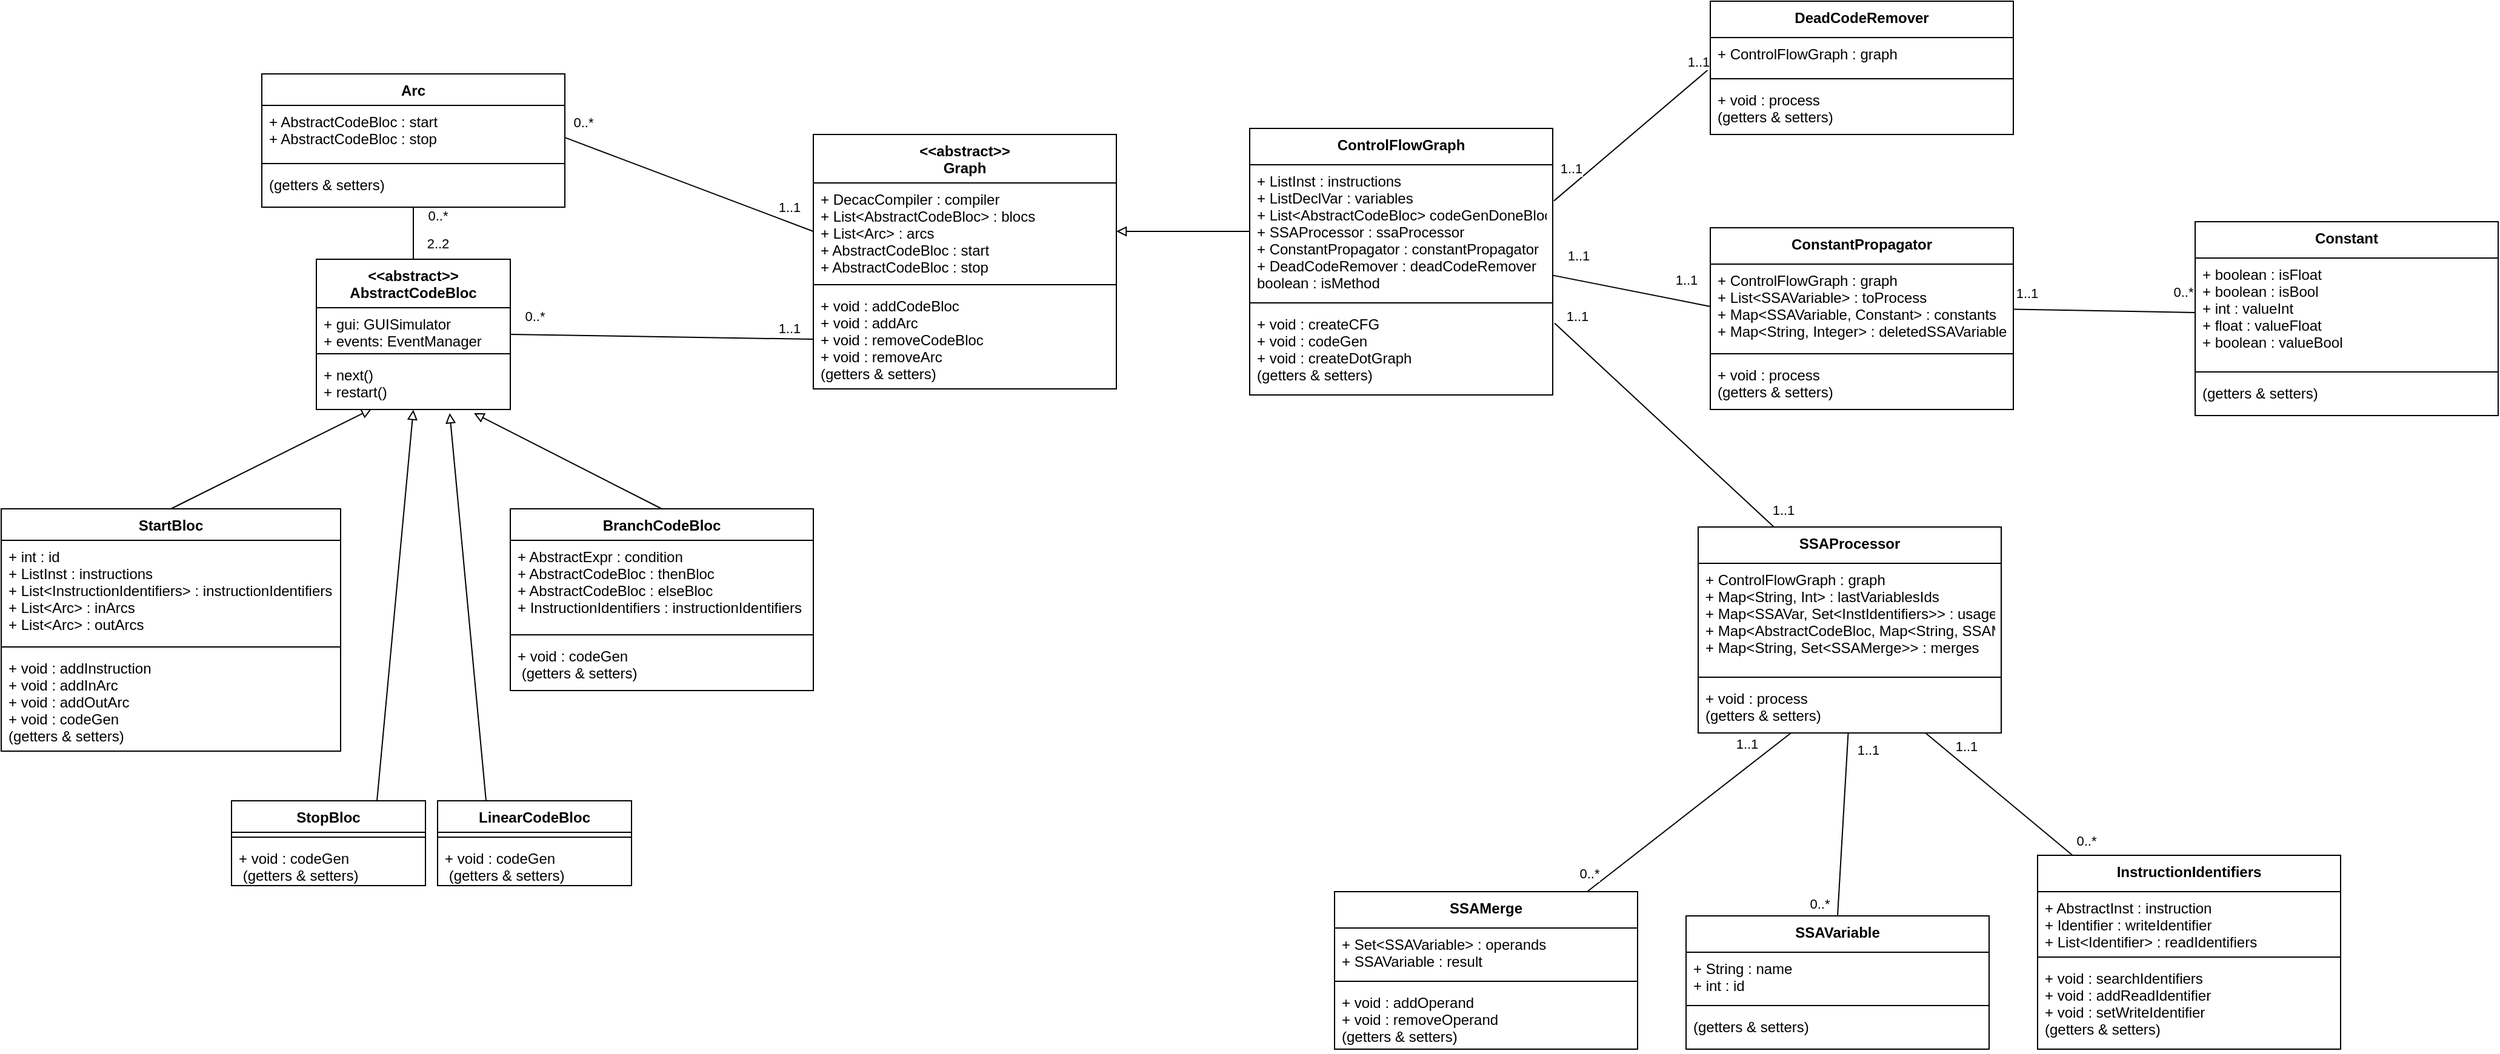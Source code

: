 <mxfile version="16.4.0" type="device"><diagram id="5f9i_SP46c4xs6lygFq-" name="Page-1"><mxGraphModel dx="1354" dy="938" grid="1" gridSize="10" guides="1" tooltips="1" connect="1" arrows="1" fold="1" page="1" pageScale="1" pageWidth="827" pageHeight="1169" math="0" shadow="0"><root><mxCell id="0"/><mxCell id="1" parent="0"/><mxCell id="W0leJBsb8lHbk18-cT7v-58" style="edgeStyle=none;rounded=0;orthogonalLoop=1;jettySize=auto;html=1;exitX=1;exitY=0.5;exitDx=0;exitDy=0;entryX=0;entryY=0.5;entryDx=0;entryDy=0;endArrow=none;endFill=0;" edge="1" parent="1" source="W0leJBsb8lHbk18-cT7v-6" target="W0leJBsb8lHbk18-cT7v-54"><mxGeometry relative="1" as="geometry"/></mxCell><mxCell id="W0leJBsb8lHbk18-cT7v-59" value="1..1" style="edgeLabel;html=1;align=center;verticalAlign=middle;resizable=0;points=[];" vertex="1" connectable="0" parent="W0leJBsb8lHbk18-cT7v-58"><mxGeometry x="0.91" y="1" relative="1" as="geometry"><mxPoint x="-9" y="-8" as="offset"/></mxGeometry></mxCell><mxCell id="W0leJBsb8lHbk18-cT7v-60" value="0..*" style="edgeLabel;html=1;align=center;verticalAlign=middle;resizable=0;points=[];" vertex="1" connectable="0" parent="W0leJBsb8lHbk18-cT7v-58"><mxGeometry x="-0.928" y="1" relative="1" as="geometry"><mxPoint x="11" y="-14" as="offset"/></mxGeometry></mxCell><mxCell id="W0leJBsb8lHbk18-cT7v-6" value="&lt;&lt;abstract&gt;&gt;&#10;AbstractCodeBloc" style="swimlane;fontStyle=1;align=center;verticalAlign=top;childLayout=stackLayout;horizontal=1;startSize=40;horizontalStack=0;resizeParent=1;resizeParentMax=0;resizeLast=0;collapsible=1;marginBottom=0;" vertex="1" parent="1"><mxGeometry x="550" y="223" width="160" height="124" as="geometry"/></mxCell><mxCell id="W0leJBsb8lHbk18-cT7v-7" value="+ gui: GUISimulator&#10;+ events: EventManager " style="text;strokeColor=none;fillColor=none;align=left;verticalAlign=top;spacingLeft=4;spacingRight=4;overflow=hidden;rotatable=0;points=[[0,0.5],[1,0.5]];portConstraint=eastwest;" vertex="1" parent="W0leJBsb8lHbk18-cT7v-6"><mxGeometry y="40" width="160" height="34" as="geometry"/></mxCell><mxCell id="W0leJBsb8lHbk18-cT7v-8" value="" style="line;strokeWidth=1;fillColor=none;align=left;verticalAlign=middle;spacingTop=-1;spacingLeft=3;spacingRight=3;rotatable=0;labelPosition=right;points=[];portConstraint=eastwest;" vertex="1" parent="W0leJBsb8lHbk18-cT7v-6"><mxGeometry y="74" width="160" height="8" as="geometry"/></mxCell><mxCell id="W0leJBsb8lHbk18-cT7v-9" value="+ next()&#10;+ restart()" style="text;strokeColor=none;fillColor=none;align=left;verticalAlign=top;spacingLeft=4;spacingRight=4;overflow=hidden;rotatable=0;points=[[0,0.5],[1,0.5]];portConstraint=eastwest;" vertex="1" parent="W0leJBsb8lHbk18-cT7v-6"><mxGeometry y="82" width="160" height="42" as="geometry"/></mxCell><mxCell id="W0leJBsb8lHbk18-cT7v-43" style="rounded=0;orthogonalLoop=1;jettySize=auto;html=1;exitX=0.5;exitY=0;exitDx=0;exitDy=0;entryX=0.285;entryY=0.989;entryDx=0;entryDy=0;entryPerimeter=0;endArrow=block;endFill=0;" edge="1" parent="1" source="W0leJBsb8lHbk18-cT7v-28" target="W0leJBsb8lHbk18-cT7v-9"><mxGeometry relative="1" as="geometry"><mxPoint x="630" y="370" as="targetPoint"/></mxGeometry></mxCell><mxCell id="W0leJBsb8lHbk18-cT7v-28" value="StartBloc" style="swimlane;fontStyle=1;align=center;verticalAlign=top;childLayout=stackLayout;horizontal=1;startSize=26;horizontalStack=0;resizeParent=1;resizeParentMax=0;resizeLast=0;collapsible=1;marginBottom=0;" vertex="1" parent="1"><mxGeometry x="290" y="429" width="280" height="200" as="geometry"/></mxCell><mxCell id="W0leJBsb8lHbk18-cT7v-29" value="+ int : id&#10;+ ListInst : instructions&#10;+ List&lt;InstructionIdentifiers&gt; : instructionIdentifiers&#10;+ List&lt;Arc&gt; : inArcs&#10;+ List&lt;Arc&gt; : outArcs" style="text;strokeColor=none;fillColor=none;align=left;verticalAlign=top;spacingLeft=4;spacingRight=4;overflow=hidden;rotatable=0;points=[[0,0.5],[1,0.5]];portConstraint=eastwest;" vertex="1" parent="W0leJBsb8lHbk18-cT7v-28"><mxGeometry y="26" width="280" height="84" as="geometry"/></mxCell><mxCell id="W0leJBsb8lHbk18-cT7v-30" value="" style="line;strokeWidth=1;fillColor=none;align=left;verticalAlign=middle;spacingTop=-1;spacingLeft=3;spacingRight=3;rotatable=0;labelPosition=right;points=[];portConstraint=eastwest;" vertex="1" parent="W0leJBsb8lHbk18-cT7v-28"><mxGeometry y="110" width="280" height="8" as="geometry"/></mxCell><mxCell id="W0leJBsb8lHbk18-cT7v-31" value="+ void : addInstruction&#10;+ void : addInArc&#10;+ void : addOutArc&#10;+ void : codeGen&#10;(getters &amp; setters)&#10; " style="text;strokeColor=none;fillColor=none;align=left;verticalAlign=top;spacingLeft=4;spacingRight=4;overflow=hidden;rotatable=0;points=[[0,0.5],[1,0.5]];portConstraint=eastwest;" vertex="1" parent="W0leJBsb8lHbk18-cT7v-28"><mxGeometry y="118" width="280" height="82" as="geometry"/></mxCell><mxCell id="W0leJBsb8lHbk18-cT7v-45" style="rounded=0;orthogonalLoop=1;jettySize=auto;html=1;endArrow=block;endFill=0;entryX=0.5;entryY=1.005;entryDx=0;entryDy=0;entryPerimeter=0;exitX=0.75;exitY=0;exitDx=0;exitDy=0;" edge="1" parent="1" source="W0leJBsb8lHbk18-cT7v-32" target="W0leJBsb8lHbk18-cT7v-9"><mxGeometry relative="1" as="geometry"><mxPoint x="640" y="350" as="targetPoint"/></mxGeometry></mxCell><mxCell id="W0leJBsb8lHbk18-cT7v-32" value="StopBloc" style="swimlane;fontStyle=1;align=center;verticalAlign=top;childLayout=stackLayout;horizontal=1;startSize=26;horizontalStack=0;resizeParent=1;resizeParentMax=0;resizeLast=0;collapsible=1;marginBottom=0;" vertex="1" parent="1"><mxGeometry x="480" y="670" width="160" height="70" as="geometry"/></mxCell><mxCell id="W0leJBsb8lHbk18-cT7v-34" value="" style="line;strokeWidth=1;fillColor=none;align=left;verticalAlign=middle;spacingTop=-1;spacingLeft=3;spacingRight=3;rotatable=0;labelPosition=right;points=[];portConstraint=eastwest;" vertex="1" parent="W0leJBsb8lHbk18-cT7v-32"><mxGeometry y="26" width="160" height="8" as="geometry"/></mxCell><mxCell id="W0leJBsb8lHbk18-cT7v-35" value="+ void : codeGen&#10; (getters &amp; setters)" style="text;strokeColor=none;fillColor=none;align=left;verticalAlign=top;spacingLeft=4;spacingRight=4;overflow=hidden;rotatable=0;points=[[0,0.5],[1,0.5]];portConstraint=eastwest;" vertex="1" parent="W0leJBsb8lHbk18-cT7v-32"><mxGeometry y="34" width="160" height="36" as="geometry"/></mxCell><mxCell id="W0leJBsb8lHbk18-cT7v-44" style="rounded=0;orthogonalLoop=1;jettySize=auto;html=1;endArrow=block;endFill=0;exitX=0.5;exitY=0;exitDx=0;exitDy=0;" edge="1" parent="1" source="W0leJBsb8lHbk18-cT7v-36"><mxGeometry relative="1" as="geometry"><mxPoint x="680" y="350" as="targetPoint"/></mxGeometry></mxCell><mxCell id="W0leJBsb8lHbk18-cT7v-36" value="BranchCodeBloc" style="swimlane;fontStyle=1;align=center;verticalAlign=top;childLayout=stackLayout;horizontal=1;startSize=26;horizontalStack=0;resizeParent=1;resizeParentMax=0;resizeLast=0;collapsible=1;marginBottom=0;" vertex="1" parent="1"><mxGeometry x="710" y="429" width="250" height="150" as="geometry"/></mxCell><mxCell id="W0leJBsb8lHbk18-cT7v-37" value="+ AbstractExpr : condition&#10;+ AbstractCodeBloc : thenBloc&#10;+ AbstractCodeBloc : elseBloc&#10;+ InstructionIdentifiers : instructionIdentifiers" style="text;strokeColor=none;fillColor=none;align=left;verticalAlign=top;spacingLeft=4;spacingRight=4;overflow=hidden;rotatable=0;points=[[0,0.5],[1,0.5]];portConstraint=eastwest;" vertex="1" parent="W0leJBsb8lHbk18-cT7v-36"><mxGeometry y="26" width="250" height="74" as="geometry"/></mxCell><mxCell id="W0leJBsb8lHbk18-cT7v-38" value="" style="line;strokeWidth=1;fillColor=none;align=left;verticalAlign=middle;spacingTop=-1;spacingLeft=3;spacingRight=3;rotatable=0;labelPosition=right;points=[];portConstraint=eastwest;" vertex="1" parent="W0leJBsb8lHbk18-cT7v-36"><mxGeometry y="100" width="250" height="8" as="geometry"/></mxCell><mxCell id="W0leJBsb8lHbk18-cT7v-39" value="+ void : codeGen&#10; (getters &amp; setters)" style="text;strokeColor=none;fillColor=none;align=left;verticalAlign=top;spacingLeft=4;spacingRight=4;overflow=hidden;rotatable=0;points=[[0,0.5],[1,0.5]];portConstraint=eastwest;" vertex="1" parent="W0leJBsb8lHbk18-cT7v-36"><mxGeometry y="108" width="250" height="42" as="geometry"/></mxCell><mxCell id="W0leJBsb8lHbk18-cT7v-46" style="rounded=0;orthogonalLoop=1;jettySize=auto;html=1;endArrow=block;endFill=0;exitX=0.25;exitY=0;exitDx=0;exitDy=0;" edge="1" parent="1" source="W0leJBsb8lHbk18-cT7v-40"><mxGeometry relative="1" as="geometry"><mxPoint x="660" y="350" as="targetPoint"/></mxGeometry></mxCell><mxCell id="W0leJBsb8lHbk18-cT7v-40" value="LinearCodeBloc" style="swimlane;fontStyle=1;align=center;verticalAlign=top;childLayout=stackLayout;horizontal=1;startSize=26;horizontalStack=0;resizeParent=1;resizeParentMax=0;resizeLast=0;collapsible=1;marginBottom=0;" vertex="1" parent="1"><mxGeometry x="650" y="670" width="160" height="70" as="geometry"/></mxCell><mxCell id="W0leJBsb8lHbk18-cT7v-41" value="" style="line;strokeWidth=1;fillColor=none;align=left;verticalAlign=middle;spacingTop=-1;spacingLeft=3;spacingRight=3;rotatable=0;labelPosition=right;points=[];portConstraint=eastwest;" vertex="1" parent="W0leJBsb8lHbk18-cT7v-40"><mxGeometry y="26" width="160" height="8" as="geometry"/></mxCell><mxCell id="W0leJBsb8lHbk18-cT7v-42" value="+ void : codeGen&#10; (getters &amp; setters)" style="text;strokeColor=none;fillColor=none;align=left;verticalAlign=top;spacingLeft=4;spacingRight=4;overflow=hidden;rotatable=0;points=[[0,0.5],[1,0.5]];portConstraint=eastwest;" vertex="1" parent="W0leJBsb8lHbk18-cT7v-40"><mxGeometry y="34" width="160" height="36" as="geometry"/></mxCell><mxCell id="W0leJBsb8lHbk18-cT7v-61" style="edgeStyle=none;rounded=0;orthogonalLoop=1;jettySize=auto;html=1;exitX=0.5;exitY=1;exitDx=0;exitDy=0;entryX=0.5;entryY=0;entryDx=0;entryDy=0;endArrow=none;endFill=0;" edge="1" parent="1" source="W0leJBsb8lHbk18-cT7v-47" target="W0leJBsb8lHbk18-cT7v-6"><mxGeometry relative="1" as="geometry"/></mxCell><mxCell id="W0leJBsb8lHbk18-cT7v-62" value="0..*" style="edgeLabel;html=1;align=center;verticalAlign=middle;resizable=0;points=[];" vertex="1" connectable="0" parent="W0leJBsb8lHbk18-cT7v-61"><mxGeometry x="-0.688" y="2" relative="1" as="geometry"><mxPoint x="18" as="offset"/></mxGeometry></mxCell><mxCell id="W0leJBsb8lHbk18-cT7v-63" value="2..2" style="edgeLabel;html=1;align=center;verticalAlign=middle;resizable=0;points=[];" vertex="1" connectable="0" parent="W0leJBsb8lHbk18-cT7v-61"><mxGeometry x="0.588" relative="1" as="geometry"><mxPoint x="20" y="-4" as="offset"/></mxGeometry></mxCell><mxCell id="W0leJBsb8lHbk18-cT7v-47" value="Arc" style="swimlane;fontStyle=1;align=center;verticalAlign=top;childLayout=stackLayout;horizontal=1;startSize=26;horizontalStack=0;resizeParent=1;resizeParentMax=0;resizeLast=0;collapsible=1;marginBottom=0;" vertex="1" parent="1"><mxGeometry x="505" y="70" width="250" height="110" as="geometry"/></mxCell><mxCell id="W0leJBsb8lHbk18-cT7v-48" value="+ AbstractCodeBloc : start&#10;+ AbstractCodeBloc : stop" style="text;strokeColor=none;fillColor=none;align=left;verticalAlign=top;spacingLeft=4;spacingRight=4;overflow=hidden;rotatable=0;points=[[0,0.5],[1,0.5]];portConstraint=eastwest;" vertex="1" parent="W0leJBsb8lHbk18-cT7v-47"><mxGeometry y="26" width="250" height="44" as="geometry"/></mxCell><mxCell id="W0leJBsb8lHbk18-cT7v-49" value="" style="line;strokeWidth=1;fillColor=none;align=left;verticalAlign=middle;spacingTop=-1;spacingLeft=3;spacingRight=3;rotatable=0;labelPosition=right;points=[];portConstraint=eastwest;" vertex="1" parent="W0leJBsb8lHbk18-cT7v-47"><mxGeometry y="70" width="250" height="8" as="geometry"/></mxCell><mxCell id="W0leJBsb8lHbk18-cT7v-50" value="(getters &amp; setters)" style="text;strokeColor=none;fillColor=none;align=left;verticalAlign=top;spacingLeft=4;spacingRight=4;overflow=hidden;rotatable=0;points=[[0,0.5],[1,0.5]];portConstraint=eastwest;" vertex="1" parent="W0leJBsb8lHbk18-cT7v-47"><mxGeometry y="78" width="250" height="32" as="geometry"/></mxCell><mxCell id="W0leJBsb8lHbk18-cT7v-51" value="&lt;&lt;abstract&gt;&gt;&#10;Graph" style="swimlane;fontStyle=1;align=center;verticalAlign=top;childLayout=stackLayout;horizontal=1;startSize=40;horizontalStack=0;resizeParent=1;resizeParentMax=0;resizeLast=0;collapsible=1;marginBottom=0;" vertex="1" parent="1"><mxGeometry x="960" y="120" width="250" height="210" as="geometry"/></mxCell><mxCell id="W0leJBsb8lHbk18-cT7v-52" value="+ DecacCompiler : compiler&#10;+ List&lt;AbstractCodeBloc&gt; : blocs&#10;+ List&lt;Arc&gt; : arcs&#10;+ AbstractCodeBloc : start&#10;+ AbstractCodeBloc : stop" style="text;strokeColor=none;fillColor=none;align=left;verticalAlign=top;spacingLeft=4;spacingRight=4;overflow=hidden;rotatable=0;points=[[0,0.5],[1,0.5]];portConstraint=eastwest;" vertex="1" parent="W0leJBsb8lHbk18-cT7v-51"><mxGeometry y="40" width="250" height="80" as="geometry"/></mxCell><mxCell id="W0leJBsb8lHbk18-cT7v-53" value="" style="line;strokeWidth=1;fillColor=none;align=left;verticalAlign=middle;spacingTop=-1;spacingLeft=3;spacingRight=3;rotatable=0;labelPosition=right;points=[];portConstraint=eastwest;" vertex="1" parent="W0leJBsb8lHbk18-cT7v-51"><mxGeometry y="120" width="250" height="8" as="geometry"/></mxCell><mxCell id="W0leJBsb8lHbk18-cT7v-54" value="+ void : addCodeBloc&#10;+ void : addArc&#10;+ void : removeCodeBloc&#10;+ void : removeArc&#10;(getters &amp; setters)" style="text;strokeColor=none;fillColor=none;align=left;verticalAlign=top;spacingLeft=4;spacingRight=4;overflow=hidden;rotatable=0;points=[[0,0.5],[1,0.5]];portConstraint=eastwest;" vertex="1" parent="W0leJBsb8lHbk18-cT7v-51"><mxGeometry y="128" width="250" height="82" as="geometry"/></mxCell><mxCell id="W0leJBsb8lHbk18-cT7v-55" style="edgeStyle=none;rounded=0;orthogonalLoop=1;jettySize=auto;html=1;entryX=0;entryY=0.5;entryDx=0;entryDy=0;endArrow=none;endFill=0;exitX=1.002;exitY=0.607;exitDx=0;exitDy=0;exitPerimeter=0;" edge="1" parent="1" source="W0leJBsb8lHbk18-cT7v-48" target="W0leJBsb8lHbk18-cT7v-52"><mxGeometry relative="1" as="geometry"/></mxCell><mxCell id="W0leJBsb8lHbk18-cT7v-56" value="1..1" style="edgeLabel;html=1;align=center;verticalAlign=middle;resizable=0;points=[];" vertex="1" connectable="0" parent="W0leJBsb8lHbk18-cT7v-55"><mxGeometry x="0.875" y="1" relative="1" as="geometry"><mxPoint x="-8" y="-14" as="offset"/></mxGeometry></mxCell><mxCell id="W0leJBsb8lHbk18-cT7v-57" value="0..*" style="edgeLabel;html=1;align=center;verticalAlign=middle;resizable=0;points=[];" vertex="1" connectable="0" parent="W0leJBsb8lHbk18-cT7v-55"><mxGeometry x="-0.86" y="-2" relative="1" as="geometry"><mxPoint y="-20" as="offset"/></mxGeometry></mxCell><mxCell id="W0leJBsb8lHbk18-cT7v-64" value="ControlFlowGraph" style="swimlane;fontStyle=1;align=center;verticalAlign=top;childLayout=stackLayout;horizontal=1;startSize=30;horizontalStack=0;resizeParent=1;resizeParentMax=0;resizeLast=0;collapsible=1;marginBottom=0;" vertex="1" parent="1"><mxGeometry x="1320" y="115" width="250" height="220" as="geometry"/></mxCell><mxCell id="W0leJBsb8lHbk18-cT7v-65" value="+ ListInst : instructions&#10;+ ListDeclVar : variables&#10;+ List&lt;AbstractCodeBloc&gt; codeGenDoneBlocs&#10;+ SSAProcessor : ssaProcessor&#10;+ ConstantPropagator : constantPropagator&#10;+ DeadCodeRemover : deadCodeRemover&#10;boolean : isMethod" style="text;strokeColor=none;fillColor=none;align=left;verticalAlign=top;spacingLeft=4;spacingRight=4;overflow=hidden;rotatable=0;points=[[0,0.5],[1,0.5]];portConstraint=eastwest;" vertex="1" parent="W0leJBsb8lHbk18-cT7v-64"><mxGeometry y="30" width="250" height="110" as="geometry"/></mxCell><mxCell id="W0leJBsb8lHbk18-cT7v-66" value="" style="line;strokeWidth=1;fillColor=none;align=left;verticalAlign=middle;spacingTop=-1;spacingLeft=3;spacingRight=3;rotatable=0;labelPosition=right;points=[];portConstraint=eastwest;" vertex="1" parent="W0leJBsb8lHbk18-cT7v-64"><mxGeometry y="140" width="250" height="8" as="geometry"/></mxCell><mxCell id="W0leJBsb8lHbk18-cT7v-67" value="+ void : createCFG&#10;+ void : codeGen&#10;+ void : createDotGraph&#10;(getters &amp; setters)" style="text;strokeColor=none;fillColor=none;align=left;verticalAlign=top;spacingLeft=4;spacingRight=4;overflow=hidden;rotatable=0;points=[[0,0.5],[1,0.5]];portConstraint=eastwest;" vertex="1" parent="W0leJBsb8lHbk18-cT7v-64"><mxGeometry y="148" width="250" height="72" as="geometry"/></mxCell><mxCell id="W0leJBsb8lHbk18-cT7v-68" style="edgeStyle=none;rounded=0;orthogonalLoop=1;jettySize=auto;html=1;entryX=0;entryY=0.5;entryDx=0;entryDy=0;endArrow=none;endFill=0;startArrow=block;startFill=0;" edge="1" parent="1" source="W0leJBsb8lHbk18-cT7v-52" target="W0leJBsb8lHbk18-cT7v-65"><mxGeometry relative="1" as="geometry"/></mxCell><mxCell id="W0leJBsb8lHbk18-cT7v-97" style="edgeStyle=none;rounded=0;orthogonalLoop=1;jettySize=auto;html=1;exitX=0.5;exitY=0;exitDx=0;exitDy=0;startArrow=none;startFill=0;endArrow=none;endFill=0;" edge="1" parent="1" source="W0leJBsb8lHbk18-cT7v-69" target="W0leJBsb8lHbk18-cT7v-84"><mxGeometry relative="1" as="geometry"/></mxCell><mxCell id="W0leJBsb8lHbk18-cT7v-114" value="1..1" style="edgeLabel;html=1;align=center;verticalAlign=middle;resizable=0;points=[];" vertex="1" connectable="0" parent="W0leJBsb8lHbk18-cT7v-97"><mxGeometry x="0.821" y="-1" relative="1" as="geometry"><mxPoint x="16" as="offset"/></mxGeometry></mxCell><mxCell id="W0leJBsb8lHbk18-cT7v-117" value="0..*" style="edgeLabel;html=1;align=center;verticalAlign=middle;resizable=0;points=[];" vertex="1" connectable="0" parent="W0leJBsb8lHbk18-cT7v-97"><mxGeometry x="-0.869" y="1" relative="1" as="geometry"><mxPoint x="-15" as="offset"/></mxGeometry></mxCell><mxCell id="W0leJBsb8lHbk18-cT7v-69" value="SSAVariable" style="swimlane;fontStyle=1;align=center;verticalAlign=top;childLayout=stackLayout;horizontal=1;startSize=30;horizontalStack=0;resizeParent=1;resizeParentMax=0;resizeLast=0;collapsible=1;marginBottom=0;" vertex="1" parent="1"><mxGeometry x="1680" y="765" width="250" height="110" as="geometry"/></mxCell><mxCell id="W0leJBsb8lHbk18-cT7v-70" value="+ String : name&#10;+ int : id" style="text;strokeColor=none;fillColor=none;align=left;verticalAlign=top;spacingLeft=4;spacingRight=4;overflow=hidden;rotatable=0;points=[[0,0.5],[1,0.5]];portConstraint=eastwest;" vertex="1" parent="W0leJBsb8lHbk18-cT7v-69"><mxGeometry y="30" width="250" height="40" as="geometry"/></mxCell><mxCell id="W0leJBsb8lHbk18-cT7v-71" value="" style="line;strokeWidth=1;fillColor=none;align=left;verticalAlign=middle;spacingTop=-1;spacingLeft=3;spacingRight=3;rotatable=0;labelPosition=right;points=[];portConstraint=eastwest;" vertex="1" parent="W0leJBsb8lHbk18-cT7v-69"><mxGeometry y="70" width="250" height="8" as="geometry"/></mxCell><mxCell id="W0leJBsb8lHbk18-cT7v-72" value="(getters &amp; setters)" style="text;strokeColor=none;fillColor=none;align=left;verticalAlign=top;spacingLeft=4;spacingRight=4;overflow=hidden;rotatable=0;points=[[0,0.5],[1,0.5]];portConstraint=eastwest;" vertex="1" parent="W0leJBsb8lHbk18-cT7v-69"><mxGeometry y="78" width="250" height="32" as="geometry"/></mxCell><mxCell id="W0leJBsb8lHbk18-cT7v-98" style="edgeStyle=none;rounded=0;orthogonalLoop=1;jettySize=auto;html=1;entryX=0.307;entryY=0.997;entryDx=0;entryDy=0;entryPerimeter=0;startArrow=none;startFill=0;endArrow=none;endFill=0;" edge="1" parent="1" source="W0leJBsb8lHbk18-cT7v-73" target="W0leJBsb8lHbk18-cT7v-84"><mxGeometry relative="1" as="geometry"/></mxCell><mxCell id="W0leJBsb8lHbk18-cT7v-115" value="1..1" style="edgeLabel;html=1;align=center;verticalAlign=middle;resizable=0;points=[];" vertex="1" connectable="0" parent="W0leJBsb8lHbk18-cT7v-98"><mxGeometry x="0.869" relative="1" as="geometry"><mxPoint x="-26" as="offset"/></mxGeometry></mxCell><mxCell id="W0leJBsb8lHbk18-cT7v-118" value="0..*" style="edgeLabel;html=1;align=center;verticalAlign=middle;resizable=0;points=[];" vertex="1" connectable="0" parent="W0leJBsb8lHbk18-cT7v-98"><mxGeometry x="-0.896" relative="1" as="geometry"><mxPoint x="-7" y="-8" as="offset"/></mxGeometry></mxCell><mxCell id="W0leJBsb8lHbk18-cT7v-73" value="SSAMerge" style="swimlane;fontStyle=1;align=center;verticalAlign=top;childLayout=stackLayout;horizontal=1;startSize=30;horizontalStack=0;resizeParent=1;resizeParentMax=0;resizeLast=0;collapsible=1;marginBottom=0;" vertex="1" parent="1"><mxGeometry x="1390" y="745" width="250" height="130" as="geometry"/></mxCell><mxCell id="W0leJBsb8lHbk18-cT7v-74" value="+ Set&lt;SSAVariable&gt; : operands&#10;+ SSAVariable : result" style="text;strokeColor=none;fillColor=none;align=left;verticalAlign=top;spacingLeft=4;spacingRight=4;overflow=hidden;rotatable=0;points=[[0,0.5],[1,0.5]];portConstraint=eastwest;" vertex="1" parent="W0leJBsb8lHbk18-cT7v-73"><mxGeometry y="30" width="250" height="40" as="geometry"/></mxCell><mxCell id="W0leJBsb8lHbk18-cT7v-75" value="" style="line;strokeWidth=1;fillColor=none;align=left;verticalAlign=middle;spacingTop=-1;spacingLeft=3;spacingRight=3;rotatable=0;labelPosition=right;points=[];portConstraint=eastwest;" vertex="1" parent="W0leJBsb8lHbk18-cT7v-73"><mxGeometry y="70" width="250" height="8" as="geometry"/></mxCell><mxCell id="W0leJBsb8lHbk18-cT7v-76" value="+ void : addOperand&#10;+ void : removeOperand&#10;(getters &amp; setters)" style="text;strokeColor=none;fillColor=none;align=left;verticalAlign=top;spacingLeft=4;spacingRight=4;overflow=hidden;rotatable=0;points=[[0,0.5],[1,0.5]];portConstraint=eastwest;" vertex="1" parent="W0leJBsb8lHbk18-cT7v-73"><mxGeometry y="78" width="250" height="52" as="geometry"/></mxCell><mxCell id="W0leJBsb8lHbk18-cT7v-99" style="edgeStyle=none;rounded=0;orthogonalLoop=1;jettySize=auto;html=1;entryX=0.75;entryY=1;entryDx=0;entryDy=0;startArrow=none;startFill=0;endArrow=none;endFill=0;" edge="1" parent="1" source="W0leJBsb8lHbk18-cT7v-77" target="W0leJBsb8lHbk18-cT7v-81"><mxGeometry relative="1" as="geometry"/></mxCell><mxCell id="W0leJBsb8lHbk18-cT7v-113" value="1..1" style="edgeLabel;html=1;align=center;verticalAlign=middle;resizable=0;points=[];" vertex="1" connectable="0" parent="W0leJBsb8lHbk18-cT7v-99"><mxGeometry x="0.817" y="2" relative="1" as="geometry"><mxPoint x="23" as="offset"/></mxGeometry></mxCell><mxCell id="W0leJBsb8lHbk18-cT7v-116" value="0..*" style="edgeLabel;html=1;align=center;verticalAlign=middle;resizable=0;points=[];" vertex="1" connectable="0" parent="W0leJBsb8lHbk18-cT7v-99"><mxGeometry x="-0.795" y="-2" relative="1" as="geometry"><mxPoint x="22" as="offset"/></mxGeometry></mxCell><mxCell id="W0leJBsb8lHbk18-cT7v-77" value="InstructionIdentifiers" style="swimlane;fontStyle=1;align=center;verticalAlign=top;childLayout=stackLayout;horizontal=1;startSize=30;horizontalStack=0;resizeParent=1;resizeParentMax=0;resizeLast=0;collapsible=1;marginBottom=0;" vertex="1" parent="1"><mxGeometry x="1970" y="715" width="250" height="160" as="geometry"/></mxCell><mxCell id="W0leJBsb8lHbk18-cT7v-78" value="+ AbstractInst : instruction&#10;+ Identifier : writeIdentifier&#10;+ List&lt;Identifier&gt; : readIdentifiers" style="text;strokeColor=none;fillColor=none;align=left;verticalAlign=top;spacingLeft=4;spacingRight=4;overflow=hidden;rotatable=0;points=[[0,0.5],[1,0.5]];portConstraint=eastwest;" vertex="1" parent="W0leJBsb8lHbk18-cT7v-77"><mxGeometry y="30" width="250" height="50" as="geometry"/></mxCell><mxCell id="W0leJBsb8lHbk18-cT7v-79" value="" style="line;strokeWidth=1;fillColor=none;align=left;verticalAlign=middle;spacingTop=-1;spacingLeft=3;spacingRight=3;rotatable=0;labelPosition=right;points=[];portConstraint=eastwest;" vertex="1" parent="W0leJBsb8lHbk18-cT7v-77"><mxGeometry y="80" width="250" height="8" as="geometry"/></mxCell><mxCell id="W0leJBsb8lHbk18-cT7v-80" value="+ void : searchIdentifiers&#10;+ void : addReadIdentifier&#10;+ void : setWriteIdentifier&#10;(getters &amp; setters)" style="text;strokeColor=none;fillColor=none;align=left;verticalAlign=top;spacingLeft=4;spacingRight=4;overflow=hidden;rotatable=0;points=[[0,0.5],[1,0.5]];portConstraint=eastwest;" vertex="1" parent="W0leJBsb8lHbk18-cT7v-77"><mxGeometry y="88" width="250" height="72" as="geometry"/></mxCell><mxCell id="W0leJBsb8lHbk18-cT7v-101" style="edgeStyle=none;rounded=0;orthogonalLoop=1;jettySize=auto;html=1;exitX=0.25;exitY=0;exitDx=0;exitDy=0;entryX=1.006;entryY=0.177;entryDx=0;entryDy=0;entryPerimeter=0;startArrow=none;startFill=0;endArrow=none;endFill=0;" edge="1" parent="1" source="W0leJBsb8lHbk18-cT7v-81" target="W0leJBsb8lHbk18-cT7v-67"><mxGeometry relative="1" as="geometry"/></mxCell><mxCell id="W0leJBsb8lHbk18-cT7v-102" value="1..1" style="edgeLabel;html=1;align=center;verticalAlign=middle;resizable=0;points=[];" vertex="1" connectable="0" parent="W0leJBsb8lHbk18-cT7v-101"><mxGeometry x="0.942" relative="1" as="geometry"><mxPoint x="13" y="-11" as="offset"/></mxGeometry></mxCell><mxCell id="W0leJBsb8lHbk18-cT7v-103" value="1..1" style="edgeLabel;html=1;align=center;verticalAlign=middle;resizable=0;points=[];" vertex="1" connectable="0" parent="W0leJBsb8lHbk18-cT7v-101"><mxGeometry x="-0.915" relative="1" as="geometry"><mxPoint x="15" y="-7" as="offset"/></mxGeometry></mxCell><mxCell id="W0leJBsb8lHbk18-cT7v-81" value="SSAProcessor" style="swimlane;fontStyle=1;align=center;verticalAlign=top;childLayout=stackLayout;horizontal=1;startSize=30;horizontalStack=0;resizeParent=1;resizeParentMax=0;resizeLast=0;collapsible=1;marginBottom=0;" vertex="1" parent="1"><mxGeometry x="1690" y="444" width="250" height="170" as="geometry"/></mxCell><mxCell id="W0leJBsb8lHbk18-cT7v-82" value="+ ControlFlowGraph : graph&#10;+ Map&lt;String, Int&gt; : lastVariablesIds&#10;+ Map&lt;SSAVar, Set&lt;InstIdentifiers&gt;&gt; : usages&#10;+ Map&lt;AbstractCodeBloc, Map&lt;String, SSAMerge&gt;&gt; : waifngFusionsCodeBloc&#10;+ Map&lt;String, Set&lt;SSAMerge&gt;&gt; : merges" style="text;strokeColor=none;fillColor=none;align=left;verticalAlign=top;spacingLeft=4;spacingRight=4;overflow=hidden;rotatable=0;points=[[0,0.5],[1,0.5]];portConstraint=eastwest;" vertex="1" parent="W0leJBsb8lHbk18-cT7v-81"><mxGeometry y="30" width="250" height="90" as="geometry"/></mxCell><mxCell id="W0leJBsb8lHbk18-cT7v-83" value="" style="line;strokeWidth=1;fillColor=none;align=left;verticalAlign=middle;spacingTop=-1;spacingLeft=3;spacingRight=3;rotatable=0;labelPosition=right;points=[];portConstraint=eastwest;" vertex="1" parent="W0leJBsb8lHbk18-cT7v-81"><mxGeometry y="120" width="250" height="8" as="geometry"/></mxCell><mxCell id="W0leJBsb8lHbk18-cT7v-84" value="+ void : process&#10;(getters &amp; setters)" style="text;strokeColor=none;fillColor=none;align=left;verticalAlign=top;spacingLeft=4;spacingRight=4;overflow=hidden;rotatable=0;points=[[0,0.5],[1,0.5]];portConstraint=eastwest;" vertex="1" parent="W0leJBsb8lHbk18-cT7v-81"><mxGeometry y="128" width="250" height="42" as="geometry"/></mxCell><mxCell id="W0leJBsb8lHbk18-cT7v-85" value="Constant" style="swimlane;fontStyle=1;align=center;verticalAlign=top;childLayout=stackLayout;horizontal=1;startSize=30;horizontalStack=0;resizeParent=1;resizeParentMax=0;resizeLast=0;collapsible=1;marginBottom=0;" vertex="1" parent="1"><mxGeometry x="2100" y="192" width="250" height="160" as="geometry"/></mxCell><mxCell id="W0leJBsb8lHbk18-cT7v-86" value="+ boolean : isFloat&#10;+ boolean : isBool&#10;+ int : valueInt&#10;+ float : valueFloat&#10;+ boolean : valueBool" style="text;strokeColor=none;fillColor=none;align=left;verticalAlign=top;spacingLeft=4;spacingRight=4;overflow=hidden;rotatable=0;points=[[0,0.5],[1,0.5]];portConstraint=eastwest;" vertex="1" parent="W0leJBsb8lHbk18-cT7v-85"><mxGeometry y="30" width="250" height="90" as="geometry"/></mxCell><mxCell id="W0leJBsb8lHbk18-cT7v-87" value="" style="line;strokeWidth=1;fillColor=none;align=left;verticalAlign=middle;spacingTop=-1;spacingLeft=3;spacingRight=3;rotatable=0;labelPosition=right;points=[];portConstraint=eastwest;" vertex="1" parent="W0leJBsb8lHbk18-cT7v-85"><mxGeometry y="120" width="250" height="8" as="geometry"/></mxCell><mxCell id="W0leJBsb8lHbk18-cT7v-88" value="(getters &amp; setters)" style="text;strokeColor=none;fillColor=none;align=left;verticalAlign=top;spacingLeft=4;spacingRight=4;overflow=hidden;rotatable=0;points=[[0,0.5],[1,0.5]];portConstraint=eastwest;" vertex="1" parent="W0leJBsb8lHbk18-cT7v-85"><mxGeometry y="128" width="250" height="32" as="geometry"/></mxCell><mxCell id="W0leJBsb8lHbk18-cT7v-89" value="ConstantPropagator" style="swimlane;fontStyle=1;align=center;verticalAlign=top;childLayout=stackLayout;horizontal=1;startSize=30;horizontalStack=0;resizeParent=1;resizeParentMax=0;resizeLast=0;collapsible=1;marginBottom=0;" vertex="1" parent="1"><mxGeometry x="1700" y="197" width="250" height="150" as="geometry"/></mxCell><mxCell id="W0leJBsb8lHbk18-cT7v-90" value="+ ControlFlowGraph : graph&#10;+ List&lt;SSAVariable&gt; : toProcess&#10;+ Map&lt;SSAVariable, Constant&gt; : constants&#10;+ Map&lt;String, Integer&gt; : deletedSSAVariables" style="text;strokeColor=none;fillColor=none;align=left;verticalAlign=top;spacingLeft=4;spacingRight=4;overflow=hidden;rotatable=0;points=[[0,0.5],[1,0.5]];portConstraint=eastwest;" vertex="1" parent="W0leJBsb8lHbk18-cT7v-89"><mxGeometry y="30" width="250" height="70" as="geometry"/></mxCell><mxCell id="W0leJBsb8lHbk18-cT7v-91" value="" style="line;strokeWidth=1;fillColor=none;align=left;verticalAlign=middle;spacingTop=-1;spacingLeft=3;spacingRight=3;rotatable=0;labelPosition=right;points=[];portConstraint=eastwest;" vertex="1" parent="W0leJBsb8lHbk18-cT7v-89"><mxGeometry y="100" width="250" height="8" as="geometry"/></mxCell><mxCell id="W0leJBsb8lHbk18-cT7v-92" value="+ void : process&#10;(getters &amp; setters)" style="text;strokeColor=none;fillColor=none;align=left;verticalAlign=top;spacingLeft=4;spacingRight=4;overflow=hidden;rotatable=0;points=[[0,0.5],[1,0.5]];portConstraint=eastwest;" vertex="1" parent="W0leJBsb8lHbk18-cT7v-89"><mxGeometry y="108" width="250" height="42" as="geometry"/></mxCell><mxCell id="W0leJBsb8lHbk18-cT7v-107" style="edgeStyle=none;rounded=0;orthogonalLoop=1;jettySize=auto;html=1;exitX=0;exitY=0.5;exitDx=0;exitDy=0;entryX=1.004;entryY=0.271;entryDx=0;entryDy=0;entryPerimeter=0;startArrow=none;startFill=0;endArrow=none;endFill=0;" edge="1" parent="1" source="W0leJBsb8lHbk18-cT7v-93" target="W0leJBsb8lHbk18-cT7v-65"><mxGeometry relative="1" as="geometry"/></mxCell><mxCell id="W0leJBsb8lHbk18-cT7v-108" value="1..1" style="edgeLabel;html=1;align=center;verticalAlign=middle;resizable=0;points=[];" vertex="1" connectable="0" parent="W0leJBsb8lHbk18-cT7v-107"><mxGeometry x="0.814" y="2" relative="1" as="geometry"><mxPoint y="-18" as="offset"/></mxGeometry></mxCell><mxCell id="W0leJBsb8lHbk18-cT7v-109" value="1..1" style="edgeLabel;html=1;align=center;verticalAlign=middle;resizable=0;points=[];" vertex="1" connectable="0" parent="W0leJBsb8lHbk18-cT7v-107"><mxGeometry x="-0.843" relative="1" as="geometry"><mxPoint y="-14" as="offset"/></mxGeometry></mxCell><mxCell id="W0leJBsb8lHbk18-cT7v-93" value="DeadCodeRemover" style="swimlane;fontStyle=1;align=center;verticalAlign=top;childLayout=stackLayout;horizontal=1;startSize=30;horizontalStack=0;resizeParent=1;resizeParentMax=0;resizeLast=0;collapsible=1;marginBottom=0;" vertex="1" parent="1"><mxGeometry x="1700" y="10" width="250" height="110" as="geometry"/></mxCell><mxCell id="W0leJBsb8lHbk18-cT7v-94" value="+ ControlFlowGraph : graph" style="text;strokeColor=none;fillColor=none;align=left;verticalAlign=top;spacingLeft=4;spacingRight=4;overflow=hidden;rotatable=0;points=[[0,0.5],[1,0.5]];portConstraint=eastwest;" vertex="1" parent="W0leJBsb8lHbk18-cT7v-93"><mxGeometry y="30" width="250" height="30" as="geometry"/></mxCell><mxCell id="W0leJBsb8lHbk18-cT7v-95" value="" style="line;strokeWidth=1;fillColor=none;align=left;verticalAlign=middle;spacingTop=-1;spacingLeft=3;spacingRight=3;rotatable=0;labelPosition=right;points=[];portConstraint=eastwest;" vertex="1" parent="W0leJBsb8lHbk18-cT7v-93"><mxGeometry y="60" width="250" height="8" as="geometry"/></mxCell><mxCell id="W0leJBsb8lHbk18-cT7v-96" value="+ void : process&#10;(getters &amp; setters)" style="text;strokeColor=none;fillColor=none;align=left;verticalAlign=top;spacingLeft=4;spacingRight=4;overflow=hidden;rotatable=0;points=[[0,0.5],[1,0.5]];portConstraint=eastwest;" vertex="1" parent="W0leJBsb8lHbk18-cT7v-93"><mxGeometry y="68" width="250" height="42" as="geometry"/></mxCell><mxCell id="W0leJBsb8lHbk18-cT7v-104" style="edgeStyle=none;rounded=0;orthogonalLoop=1;jettySize=auto;html=1;exitX=0;exitY=0.5;exitDx=0;exitDy=0;entryX=0.999;entryY=0.829;entryDx=0;entryDy=0;entryPerimeter=0;startArrow=none;startFill=0;endArrow=none;endFill=0;" edge="1" parent="1" source="W0leJBsb8lHbk18-cT7v-90" target="W0leJBsb8lHbk18-cT7v-65"><mxGeometry relative="1" as="geometry"/></mxCell><mxCell id="W0leJBsb8lHbk18-cT7v-105" value="1..1" style="edgeLabel;html=1;align=center;verticalAlign=middle;resizable=0;points=[];" vertex="1" connectable="0" parent="W0leJBsb8lHbk18-cT7v-104"><mxGeometry x="-0.825" y="-1" relative="1" as="geometry"><mxPoint x="-9" y="-19" as="offset"/></mxGeometry></mxCell><mxCell id="W0leJBsb8lHbk18-cT7v-106" value="1..1" style="edgeLabel;html=1;align=center;verticalAlign=middle;resizable=0;points=[];" vertex="1" connectable="0" parent="W0leJBsb8lHbk18-cT7v-104"><mxGeometry x="0.856" relative="1" as="geometry"><mxPoint x="11" y="-18" as="offset"/></mxGeometry></mxCell><mxCell id="W0leJBsb8lHbk18-cT7v-110" style="edgeStyle=none;rounded=0;orthogonalLoop=1;jettySize=auto;html=1;entryX=0;entryY=0.5;entryDx=0;entryDy=0;startArrow=none;startFill=0;endArrow=none;endFill=0;" edge="1" parent="1" source="W0leJBsb8lHbk18-cT7v-90" target="W0leJBsb8lHbk18-cT7v-86"><mxGeometry relative="1" as="geometry"/></mxCell><mxCell id="W0leJBsb8lHbk18-cT7v-111" value="1..1" style="edgeLabel;html=1;align=center;verticalAlign=middle;resizable=0;points=[];" vertex="1" connectable="0" parent="W0leJBsb8lHbk18-cT7v-110"><mxGeometry x="-0.855" y="-1" relative="1" as="geometry"><mxPoint y="-15" as="offset"/></mxGeometry></mxCell><mxCell id="W0leJBsb8lHbk18-cT7v-112" value="0..*" style="edgeLabel;html=1;align=center;verticalAlign=middle;resizable=0;points=[];" vertex="1" connectable="0" parent="W0leJBsb8lHbk18-cT7v-110"><mxGeometry x="0.863" relative="1" as="geometry"><mxPoint y="-17" as="offset"/></mxGeometry></mxCell></root></mxGraphModel></diagram></mxfile>